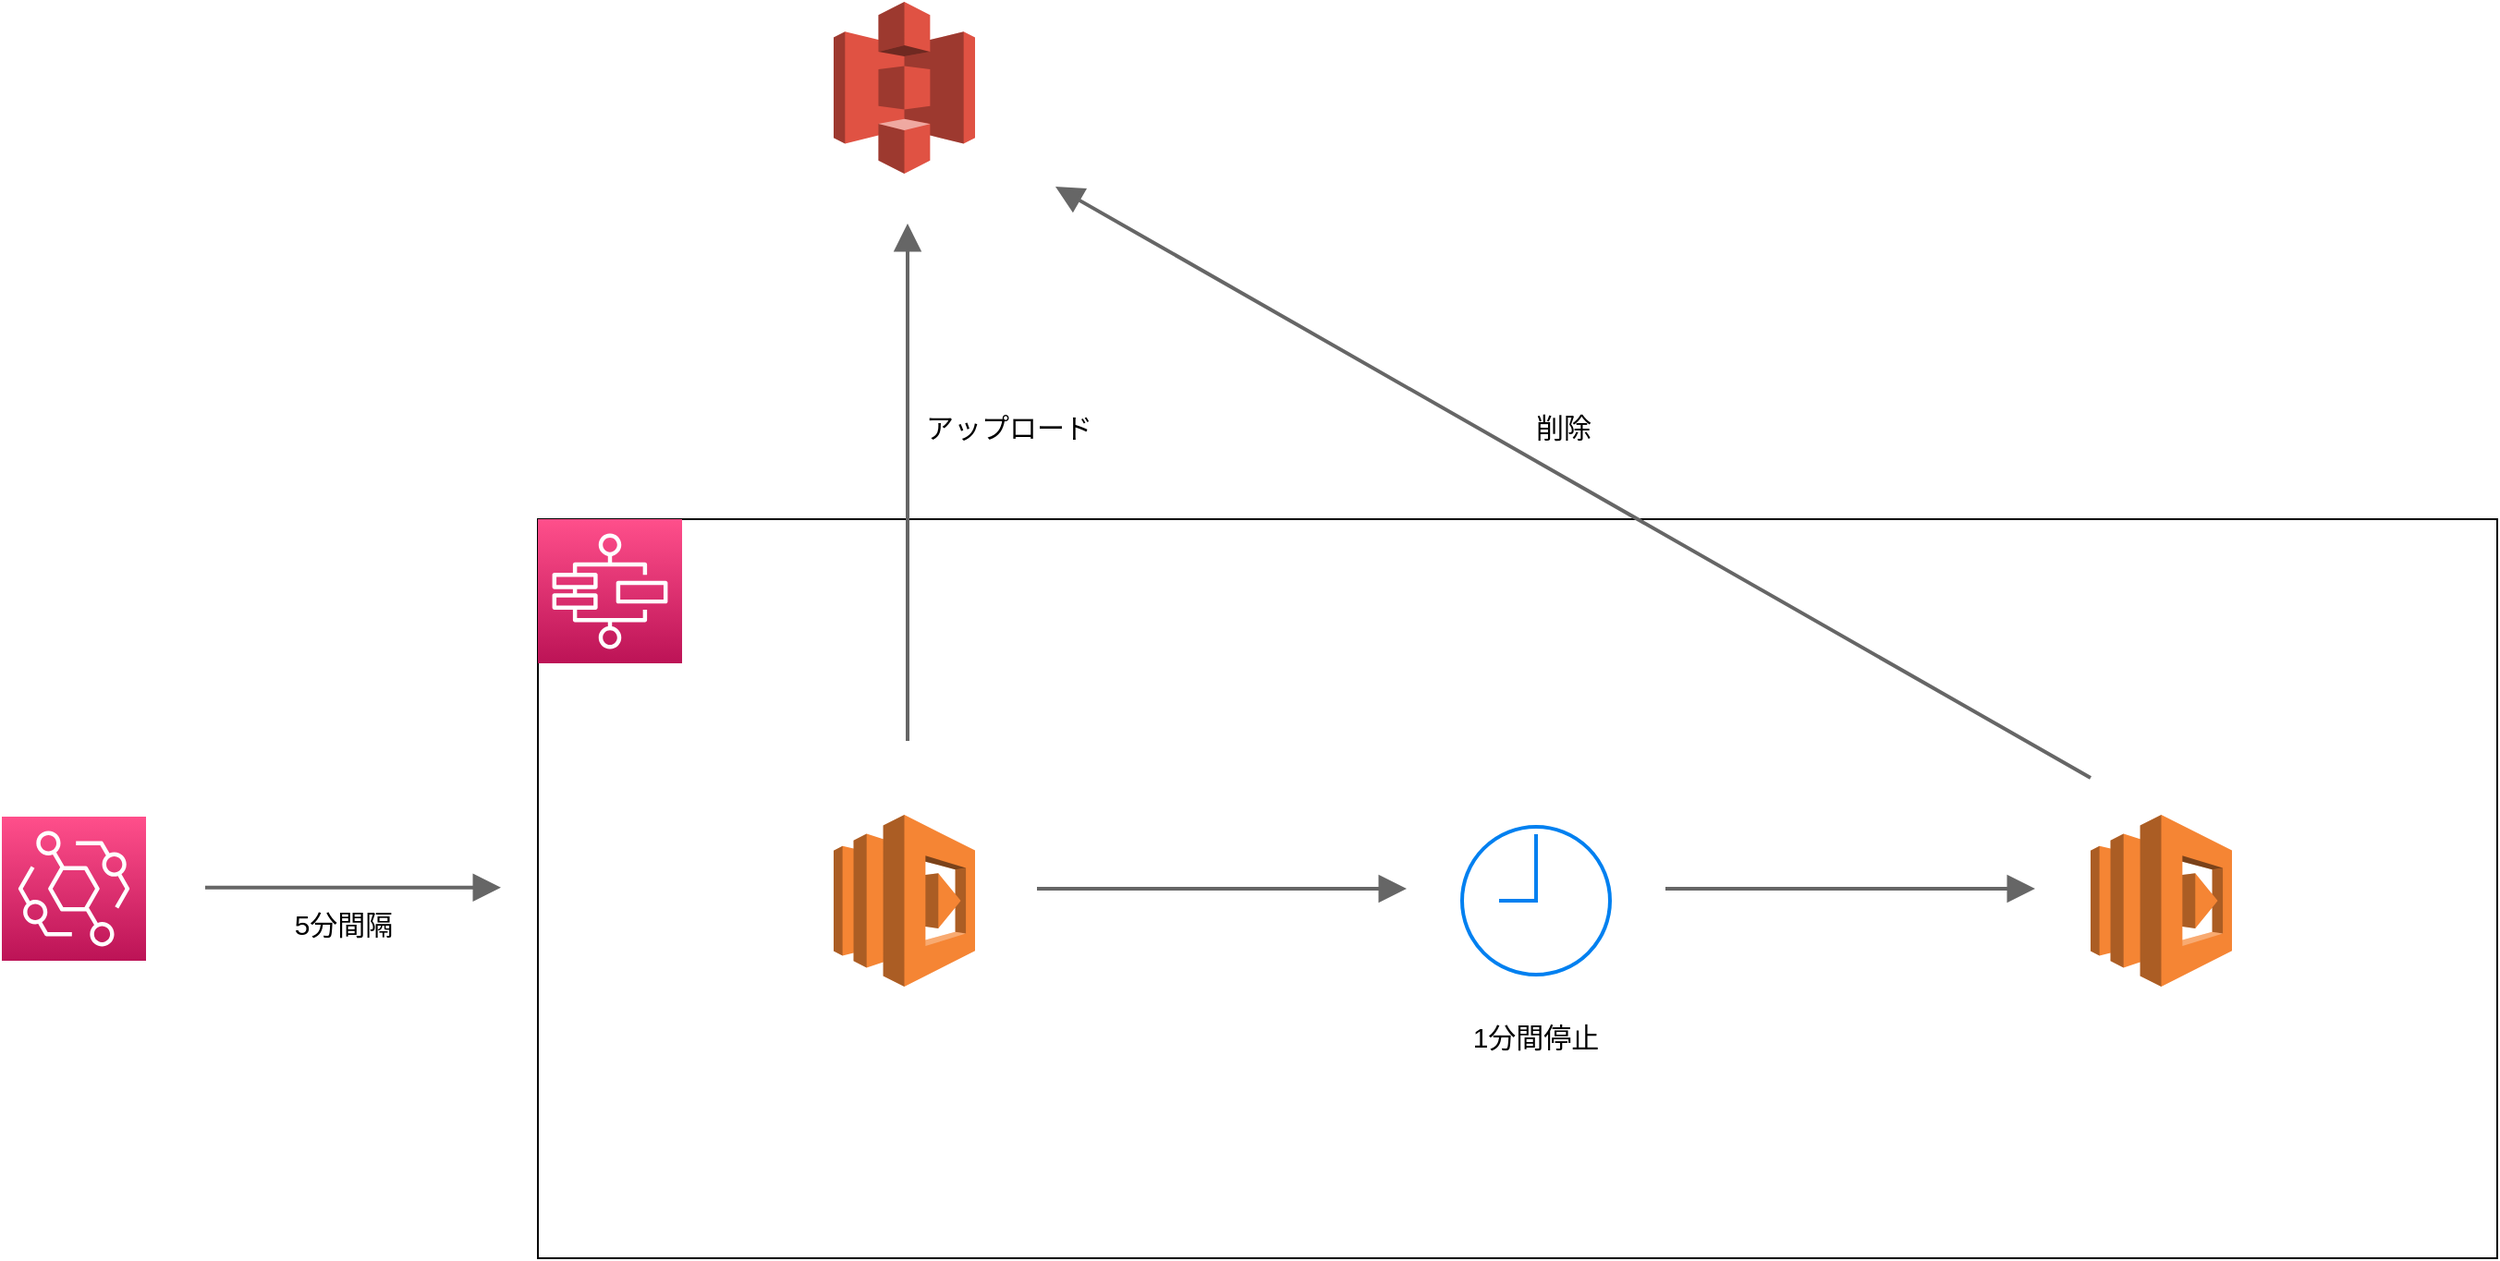 <mxfile>
    <diagram id="HtvgCoku0q39q1bx3BNo" name="ページ1">
        <mxGraphModel dx="2314" dy="2286" grid="1" gridSize="10" guides="1" tooltips="1" connect="1" arrows="1" fold="1" page="1" pageScale="1" pageWidth="827" pageHeight="1169" math="0" shadow="0">
            <root>
                <mxCell id="0"/>
                <mxCell id="1" parent="0"/>
                <mxCell id="9" value="" style="rounded=0;whiteSpace=wrap;html=1;" parent="1" vertex="1">
                    <mxGeometry x="120" y="-40" width="1060" height="400" as="geometry"/>
                </mxCell>
                <mxCell id="2" value="" style="sketch=0;points=[[0,0,0],[0.25,0,0],[0.5,0,0],[0.75,0,0],[1,0,0],[0,1,0],[0.25,1,0],[0.5,1,0],[0.75,1,0],[1,1,0],[0,0.25,0],[0,0.5,0],[0,0.75,0],[1,0.25,0],[1,0.5,0],[1,0.75,0]];outlineConnect=0;fontColor=#232F3E;gradientColor=#FF4F8B;gradientDirection=north;fillColor=#BC1356;strokeColor=#ffffff;dashed=0;verticalLabelPosition=bottom;verticalAlign=top;align=center;html=1;fontSize=12;fontStyle=0;aspect=fixed;shape=mxgraph.aws4.resourceIcon;resIcon=mxgraph.aws4.step_functions;" parent="1" vertex="1">
                    <mxGeometry x="120" y="-40" width="78" height="78" as="geometry"/>
                </mxCell>
                <mxCell id="3" value="" style="outlineConnect=0;dashed=0;verticalLabelPosition=bottom;verticalAlign=top;align=center;html=1;shape=mxgraph.aws3.lambda;fillColor=#F58534;gradientColor=none;" parent="1" vertex="1">
                    <mxGeometry x="280" y="120" width="76.5" height="93" as="geometry"/>
                </mxCell>
                <mxCell id="4" value="" style="outlineConnect=0;dashed=0;verticalLabelPosition=bottom;verticalAlign=top;align=center;html=1;shape=mxgraph.aws3.lambda;fillColor=#F58534;gradientColor=none;" parent="1" vertex="1">
                    <mxGeometry x="960" y="120" width="76.5" height="93" as="geometry"/>
                </mxCell>
                <mxCell id="5" value="" style="html=1;verticalLabelPosition=bottom;align=center;labelBackgroundColor=#ffffff;verticalAlign=top;strokeWidth=2;strokeColor=#0080F0;shadow=0;dashed=0;shape=mxgraph.ios7.icons.clock;" parent="1" vertex="1">
                    <mxGeometry x="620" y="126.5" width="80" height="80" as="geometry"/>
                </mxCell>
                <mxCell id="8" value="" style="outlineConnect=0;dashed=0;verticalLabelPosition=bottom;verticalAlign=top;align=center;html=1;shape=mxgraph.aws3.s3;fillColor=#E05243;gradientColor=none;" parent="1" vertex="1">
                    <mxGeometry x="280" y="-320" width="76.5" height="93" as="geometry"/>
                </mxCell>
                <mxCell id="11" value="" style="endArrow=block;html=1;strokeWidth=2;targetPerimeterSpacing=0;sourcePerimeterSpacing=0;endSize=10;fillColor=#f5f5f5;strokeColor=#666666;jumpStyle=none;endFill=1;" parent="1" edge="1">
                    <mxGeometry width="50" height="50" relative="1" as="geometry">
                        <mxPoint x="390" y="160" as="sourcePoint"/>
                        <mxPoint x="590" y="160" as="targetPoint"/>
                    </mxGeometry>
                </mxCell>
                <mxCell id="15" value="&lt;font style=&quot;font-size: 15px;&quot;&gt;アップロード&lt;/font&gt;" style="text;html=1;strokeColor=none;fillColor=none;align=center;verticalAlign=middle;whiteSpace=wrap;rounded=0;" parent="1" vertex="1">
                    <mxGeometry x="310" y="-110" width="130" height="40" as="geometry"/>
                </mxCell>
                <mxCell id="16" value="&lt;font style=&quot;font-size: 15px;&quot;&gt;削除&lt;/font&gt;" style="text;html=1;strokeColor=none;fillColor=none;align=center;verticalAlign=middle;whiteSpace=wrap;rounded=0;" parent="1" vertex="1">
                    <mxGeometry x="625" y="-110" width="100" height="40" as="geometry"/>
                </mxCell>
                <mxCell id="17" value="&lt;font style=&quot;font-size: 15px;&quot;&gt;1分間停止&lt;/font&gt;" style="text;html=1;strokeColor=none;fillColor=none;align=center;verticalAlign=middle;whiteSpace=wrap;rounded=0;" parent="1" vertex="1">
                    <mxGeometry x="595" y="220" width="130" height="40" as="geometry"/>
                </mxCell>
                <mxCell id="20" value="" style="endArrow=block;html=1;strokeWidth=2;targetPerimeterSpacing=0;sourcePerimeterSpacing=0;endSize=10;fillColor=#f5f5f5;strokeColor=#666666;jumpStyle=none;endFill=1;" parent="1" edge="1">
                    <mxGeometry width="50" height="50" relative="1" as="geometry">
                        <mxPoint x="730" y="160" as="sourcePoint"/>
                        <mxPoint x="930" y="160" as="targetPoint"/>
                    </mxGeometry>
                </mxCell>
                <mxCell id="21" value="" style="endArrow=block;html=1;strokeWidth=2;targetPerimeterSpacing=0;sourcePerimeterSpacing=0;endSize=10;fillColor=#f5f5f5;strokeColor=#666666;jumpStyle=none;endFill=1;" parent="1" edge="1">
                    <mxGeometry width="50" height="50" relative="1" as="geometry">
                        <mxPoint x="320" y="80" as="sourcePoint"/>
                        <mxPoint x="320" y="-200" as="targetPoint"/>
                    </mxGeometry>
                </mxCell>
                <mxCell id="22" value="" style="endArrow=block;html=1;strokeWidth=2;targetPerimeterSpacing=0;sourcePerimeterSpacing=0;endSize=10;fillColor=#f5f5f5;strokeColor=#666666;jumpStyle=none;endFill=1;" parent="1" edge="1">
                    <mxGeometry width="50" height="50" relative="1" as="geometry">
                        <mxPoint x="960" y="100" as="sourcePoint"/>
                        <mxPoint x="400" y="-220" as="targetPoint"/>
                    </mxGeometry>
                </mxCell>
                <mxCell id="23" value="" style="sketch=0;points=[[0,0,0],[0.25,0,0],[0.5,0,0],[0.75,0,0],[1,0,0],[0,1,0],[0.25,1,0],[0.5,1,0],[0.75,1,0],[1,1,0],[0,0.25,0],[0,0.5,0],[0,0.75,0],[1,0.25,0],[1,0.5,0],[1,0.75,0]];outlineConnect=0;fontColor=#232F3E;gradientColor=#FF4F8B;gradientDirection=north;fillColor=#BC1356;strokeColor=#ffffff;dashed=0;verticalLabelPosition=bottom;verticalAlign=top;align=center;html=1;fontSize=12;fontStyle=0;aspect=fixed;shape=mxgraph.aws4.resourceIcon;resIcon=mxgraph.aws4.eventbridge;" parent="1" vertex="1">
                    <mxGeometry x="-170" y="121" width="78" height="78" as="geometry"/>
                </mxCell>
                <mxCell id="24" value="" style="endArrow=block;html=1;strokeWidth=2;targetPerimeterSpacing=0;sourcePerimeterSpacing=0;endSize=10;fillColor=#f5f5f5;strokeColor=#666666;jumpStyle=none;endFill=1;" parent="1" edge="1">
                    <mxGeometry width="50" height="50" relative="1" as="geometry">
                        <mxPoint x="-60" y="159.33" as="sourcePoint"/>
                        <mxPoint x="100" y="159.33" as="targetPoint"/>
                    </mxGeometry>
                </mxCell>
                <mxCell id="25" value="&lt;font style=&quot;font-size: 15px;&quot;&gt;5分間隔&lt;/font&gt;" style="text;html=1;strokeColor=none;fillColor=none;align=center;verticalAlign=middle;whiteSpace=wrap;rounded=0;" parent="1" vertex="1">
                    <mxGeometry x="-50" y="159" width="130" height="40" as="geometry"/>
                </mxCell>
            </root>
        </mxGraphModel>
    </diagram>
</mxfile>